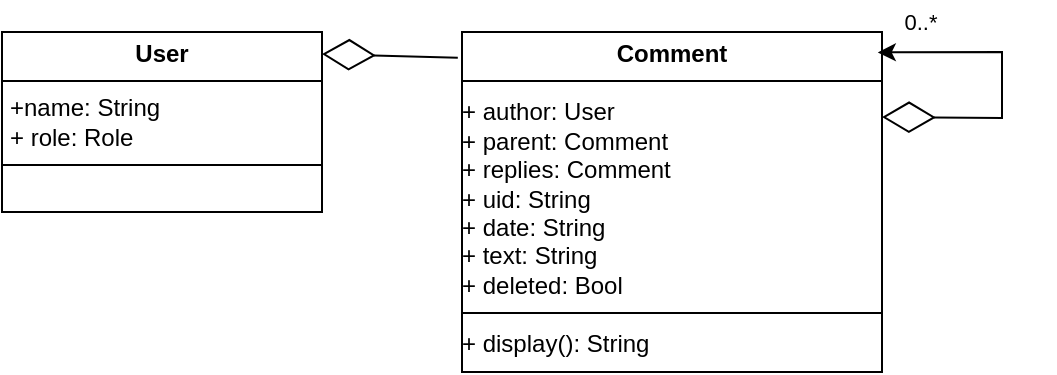 <mxfile version="24.8.6">
  <diagram name="Page-1" id="DgUEy-Dgk9cUvlLyywP1">
    <mxGraphModel dx="1984" dy="957" grid="1" gridSize="10" guides="1" tooltips="1" connect="1" arrows="1" fold="1" page="1" pageScale="1" pageWidth="850" pageHeight="1100" math="0" shadow="0">
      <root>
        <mxCell id="0" />
        <mxCell id="1" parent="0" />
        <mxCell id="97x6WQ1_cGPDnsA3mGAk-2" value="&lt;p style=&quot;margin:0px;margin-top:4px;text-align:center;&quot;&gt;&lt;b&gt;Comment&lt;/b&gt;&lt;/p&gt;&lt;hr style=&quot;border-style:solid;&quot; size=&quot;1&quot;&gt;&lt;div style=&quot;height:2px;&quot;&gt;&lt;/div&gt;&lt;div&gt;+ author: User&lt;br&gt;&lt;/div&gt;&lt;div&gt;+ parent: Comment&lt;/div&gt;&lt;div&gt;+ replies: Comment&lt;/div&gt;&lt;div&gt;+ uid: String&lt;br&gt;&lt;/div&gt;&lt;div&gt;+ date: String&lt;br&gt;&lt;/div&gt;&lt;div&gt;+ text: String&lt;/div&gt;&lt;div&gt;+ deleted: Bool&lt;/div&gt;&lt;hr style=&quot;border-style:solid;&quot; size=&quot;1&quot;&gt;&lt;div style=&quot;height:2px;&quot;&gt;&lt;br&gt;&lt;/div&gt;&lt;div style=&quot;height:2px;&quot;&gt;+ display(): String&lt;br&gt;&lt;/div&gt;" style="verticalAlign=top;align=left;overflow=fill;html=1;whiteSpace=wrap;" vertex="1" parent="1">
          <mxGeometry x="160" y="240" width="210" height="170" as="geometry" />
        </mxCell>
        <mxCell id="97x6WQ1_cGPDnsA3mGAk-3" value="" style="endArrow=diamondThin;endFill=0;endSize=24;html=1;rounded=0;entryX=1;entryY=0.25;entryDx=0;entryDy=0;exitX=0.99;exitY=0.06;exitDx=0;exitDy=0;startArrow=classic;startFill=1;exitPerimeter=0;" edge="1" parent="1" source="97x6WQ1_cGPDnsA3mGAk-2" target="97x6WQ1_cGPDnsA3mGAk-2">
          <mxGeometry width="160" relative="1" as="geometry">
            <mxPoint x="320" y="260" as="sourcePoint" />
            <mxPoint x="320" y="290" as="targetPoint" />
            <Array as="points">
              <mxPoint x="430" y="250" />
              <mxPoint x="430" y="283" />
            </Array>
          </mxGeometry>
        </mxCell>
        <mxCell id="97x6WQ1_cGPDnsA3mGAk-7" value="0..*" style="edgeLabel;html=1;align=center;verticalAlign=middle;resizable=0;points=[];" vertex="1" connectable="0" parent="97x6WQ1_cGPDnsA3mGAk-3">
          <mxGeometry x="-0.823" y="2" relative="1" as="geometry">
            <mxPoint x="7" y="-13" as="offset" />
          </mxGeometry>
        </mxCell>
        <mxCell id="97x6WQ1_cGPDnsA3mGAk-8" value="&lt;p style=&quot;margin:0px;margin-top:4px;text-align:center;&quot;&gt;&lt;b&gt;User&lt;/b&gt;&lt;/p&gt;&lt;hr style=&quot;border-style:solid;&quot; size=&quot;1&quot;&gt;&lt;p style=&quot;margin:0px;margin-left:4px;&quot;&gt;+name: String&lt;/p&gt;&lt;p style=&quot;margin:0px;margin-left:4px;&quot;&gt;+ role: Role&lt;br&gt;&lt;/p&gt;&lt;hr style=&quot;border-style:solid;&quot; size=&quot;1&quot;&gt;&lt;p style=&quot;margin:0px;margin-left:4px;&quot;&gt;&lt;br&gt;&lt;/p&gt;" style="verticalAlign=top;align=left;overflow=fill;html=1;whiteSpace=wrap;" vertex="1" parent="1">
          <mxGeometry x="-70" y="240" width="160" height="90" as="geometry" />
        </mxCell>
        <mxCell id="97x6WQ1_cGPDnsA3mGAk-10" value="" style="endArrow=diamondThin;endFill=0;endSize=24;html=1;rounded=0;entryX=1;entryY=0.122;entryDx=0;entryDy=0;entryPerimeter=0;exitX=-0.01;exitY=0.076;exitDx=0;exitDy=0;exitPerimeter=0;" edge="1" parent="1" source="97x6WQ1_cGPDnsA3mGAk-2" target="97x6WQ1_cGPDnsA3mGAk-8">
          <mxGeometry width="160" relative="1" as="geometry">
            <mxPoint x="-40" y="340" as="sourcePoint" />
            <mxPoint x="-20" y="270" as="targetPoint" />
          </mxGeometry>
        </mxCell>
      </root>
    </mxGraphModel>
  </diagram>
</mxfile>
